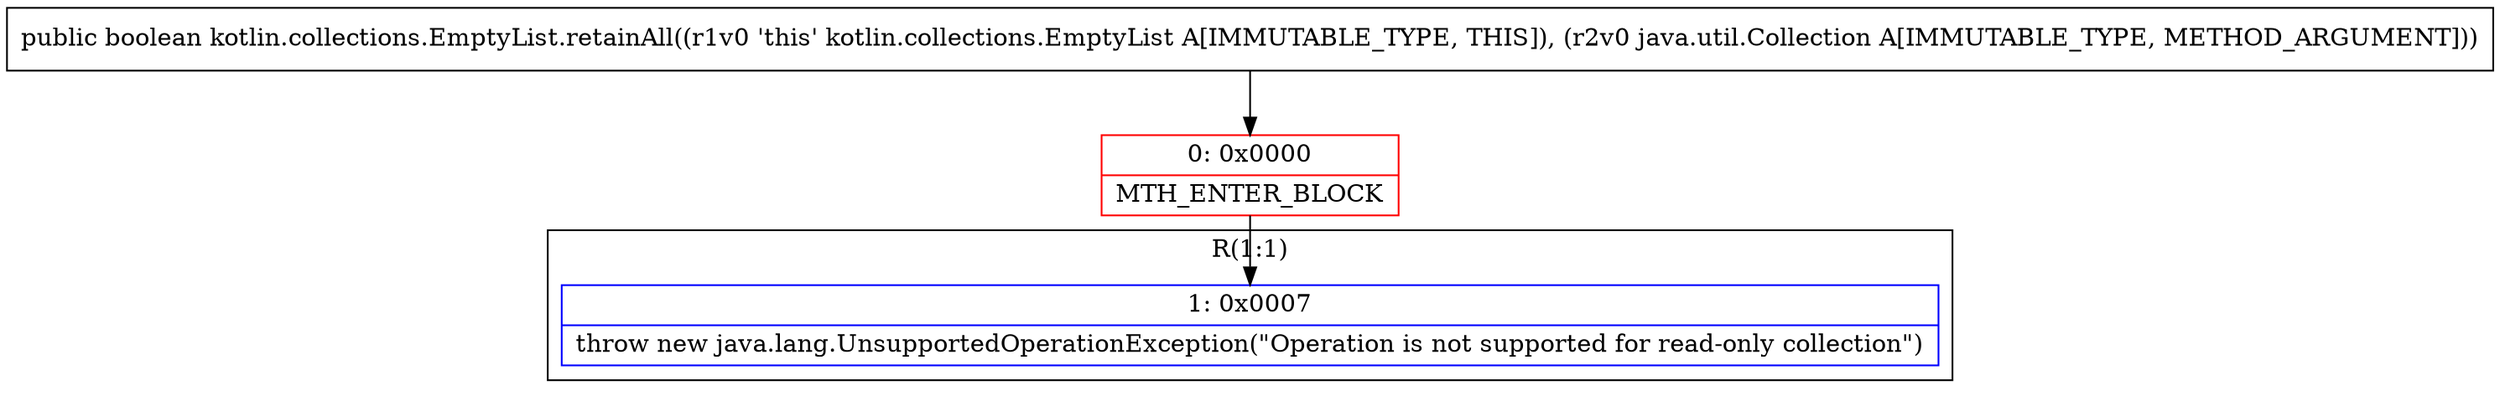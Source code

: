 digraph "CFG forkotlin.collections.EmptyList.retainAll(Ljava\/util\/Collection;)Z" {
subgraph cluster_Region_442667918 {
label = "R(1:1)";
node [shape=record,color=blue];
Node_1 [shape=record,label="{1\:\ 0x0007|throw new java.lang.UnsupportedOperationException(\"Operation is not supported for read\-only collection\")\l}"];
}
Node_0 [shape=record,color=red,label="{0\:\ 0x0000|MTH_ENTER_BLOCK\l}"];
MethodNode[shape=record,label="{public boolean kotlin.collections.EmptyList.retainAll((r1v0 'this' kotlin.collections.EmptyList A[IMMUTABLE_TYPE, THIS]), (r2v0 java.util.Collection A[IMMUTABLE_TYPE, METHOD_ARGUMENT])) }"];
MethodNode -> Node_0;
Node_0 -> Node_1;
}

